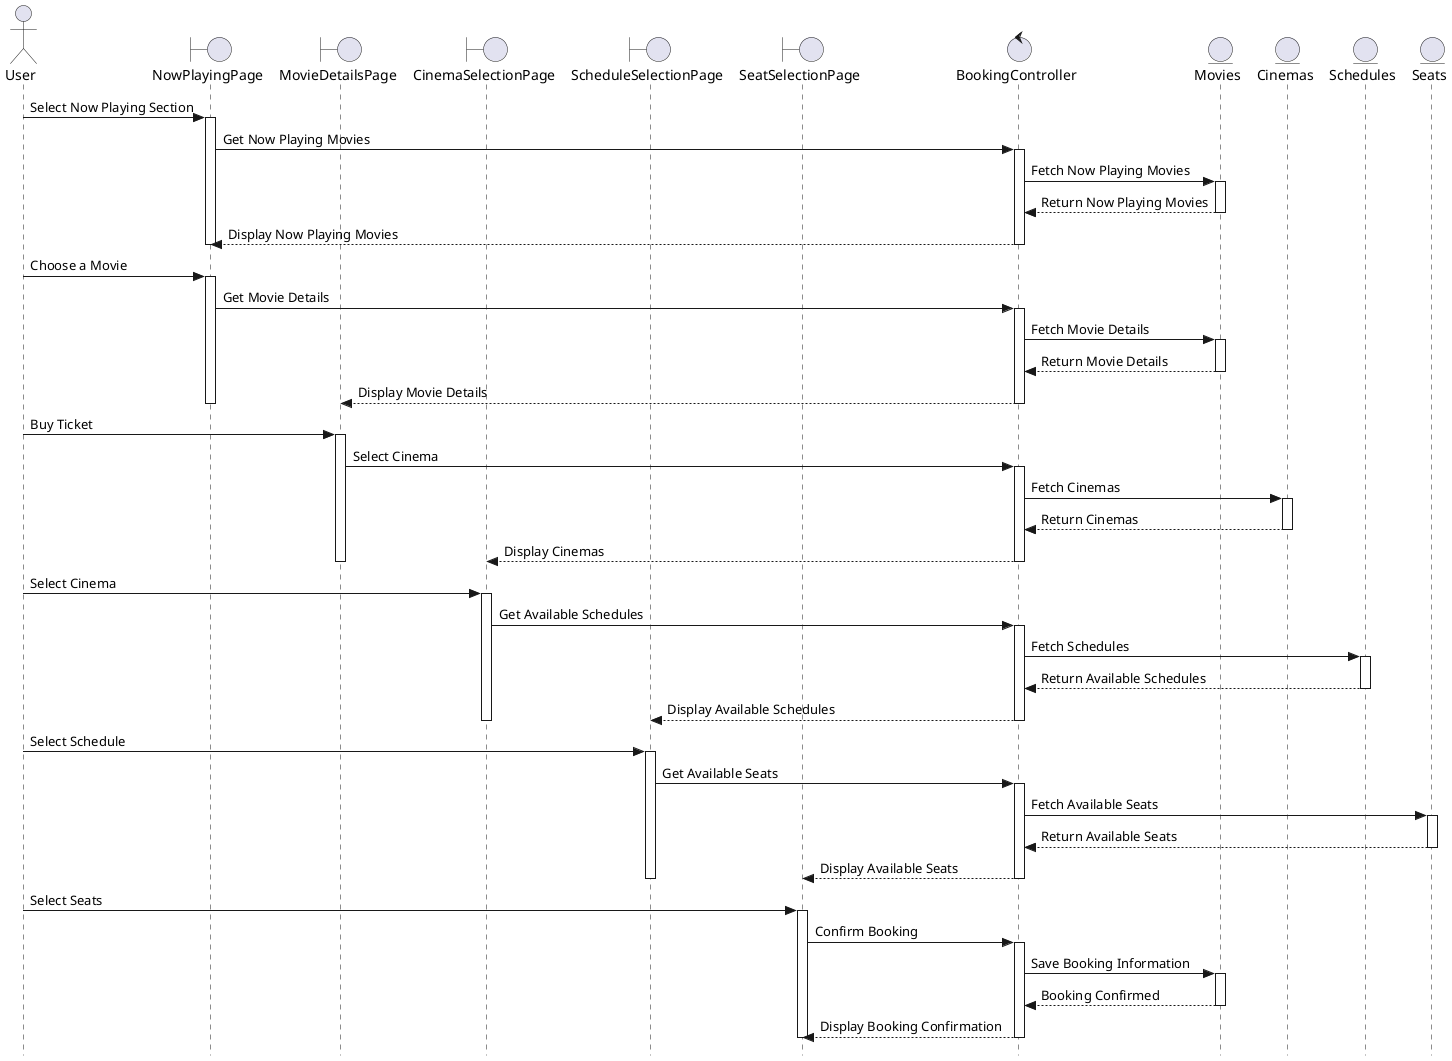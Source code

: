 @startuml Booking Sequence Diagram

skinparam style strictuml
actor User
boundary NowPlayingPage
boundary MovieDetailsPage
boundary CinemaSelectionPage
boundary ScheduleSelectionPage
boundary SeatSelectionPage
control BookingController
entity Movies
entity Cinemas
entity Schedules
entity Seats

User -> NowPlayingPage: Select Now Playing Section
activate NowPlayingPage
NowPlayingPage -> BookingController: Get Now Playing Movies
activate BookingController
BookingController -> Movies: Fetch Now Playing Movies
activate Movies
Movies --> BookingController: Return Now Playing Movies
deactivate Movies
BookingController --> NowPlayingPage: Display Now Playing Movies
deactivate BookingController
deactivate NowPlayingPage

User -> NowPlayingPage: Choose a Movie
activate NowPlayingPage
NowPlayingPage -> BookingController: Get Movie Details
activate BookingController
BookingController -> Movies: Fetch Movie Details
activate Movies
Movies --> BookingController: Return Movie Details
deactivate Movies
BookingController --> MovieDetailsPage: Display Movie Details
deactivate BookingController
deactivate NowPlayingPage

User -> MovieDetailsPage: Buy Ticket
activate MovieDetailsPage
MovieDetailsPage -> BookingController: Select Cinema
activate BookingController
BookingController -> Cinemas: Fetch Cinemas
activate Cinemas
Cinemas --> BookingController: Return Cinemas
deactivate Cinemas
BookingController --> CinemaSelectionPage: Display Cinemas
deactivate BookingController
deactivate MovieDetailsPage

User -> CinemaSelectionPage: Select Cinema
activate CinemaSelectionPage
CinemaSelectionPage -> BookingController: Get Available Schedules
activate BookingController
BookingController -> Schedules: Fetch Schedules
activate Schedules
Schedules --> BookingController: Return Available Schedules
deactivate Schedules
BookingController --> ScheduleSelectionPage: Display Available Schedules
deactivate BookingController
deactivate CinemaSelectionPage

User -> ScheduleSelectionPage: Select Schedule
activate ScheduleSelectionPage
ScheduleSelectionPage -> BookingController: Get Available Seats
activate BookingController
BookingController -> Seats: Fetch Available Seats
activate Seats
Seats --> BookingController: Return Available Seats
deactivate Seats
BookingController --> SeatSelectionPage: Display Available Seats
deactivate BookingController
deactivate ScheduleSelectionPage

User -> SeatSelectionPage: Select Seats
activate SeatSelectionPage
SeatSelectionPage -> BookingController: Confirm Booking
activate BookingController
BookingController -> Movies: Save Booking Information
activate Movies
Movies --> BookingController: Booking Confirmed
deactivate Movies
BookingController --> SeatSelectionPage: Display Booking Confirmation
deactivate BookingController
deactivate SeatSelectionPage

@enduml
